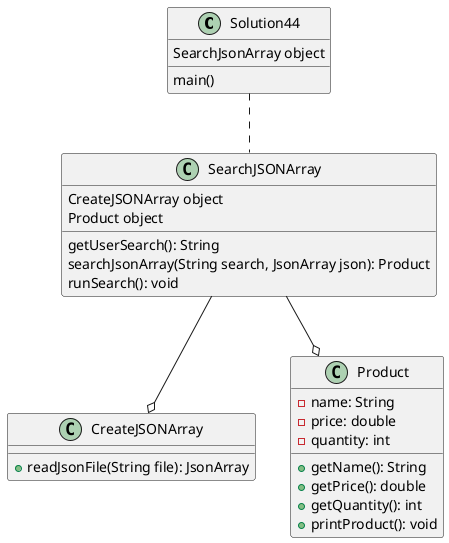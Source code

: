 @startuml

class Solution44 {
'/*
'*  UCF COP3330 Fall 2021 Assignment 4 Solutions
'*  Copyright 2021 Jeanne Moore
'*/

main()
SearchJsonArray object
}

class CreateJSONArray {
+readJsonFile(String file): JsonArray
}

class SearchJSONArray {
CreateJSONArray object
Product object
getUserSearch(): String
searchJsonArray(String search, JsonArray json): Product
runSearch(): void
}

class Product {
-name: String
-price: double
-quantity: int

+getName(): String
+getPrice(): double
+getQuantity(): int
+printProduct(): void
}

Solution44 .. SearchJSONArray

SearchJSONArray --o CreateJSONArray

SearchJSONArray --o Product



@enduml